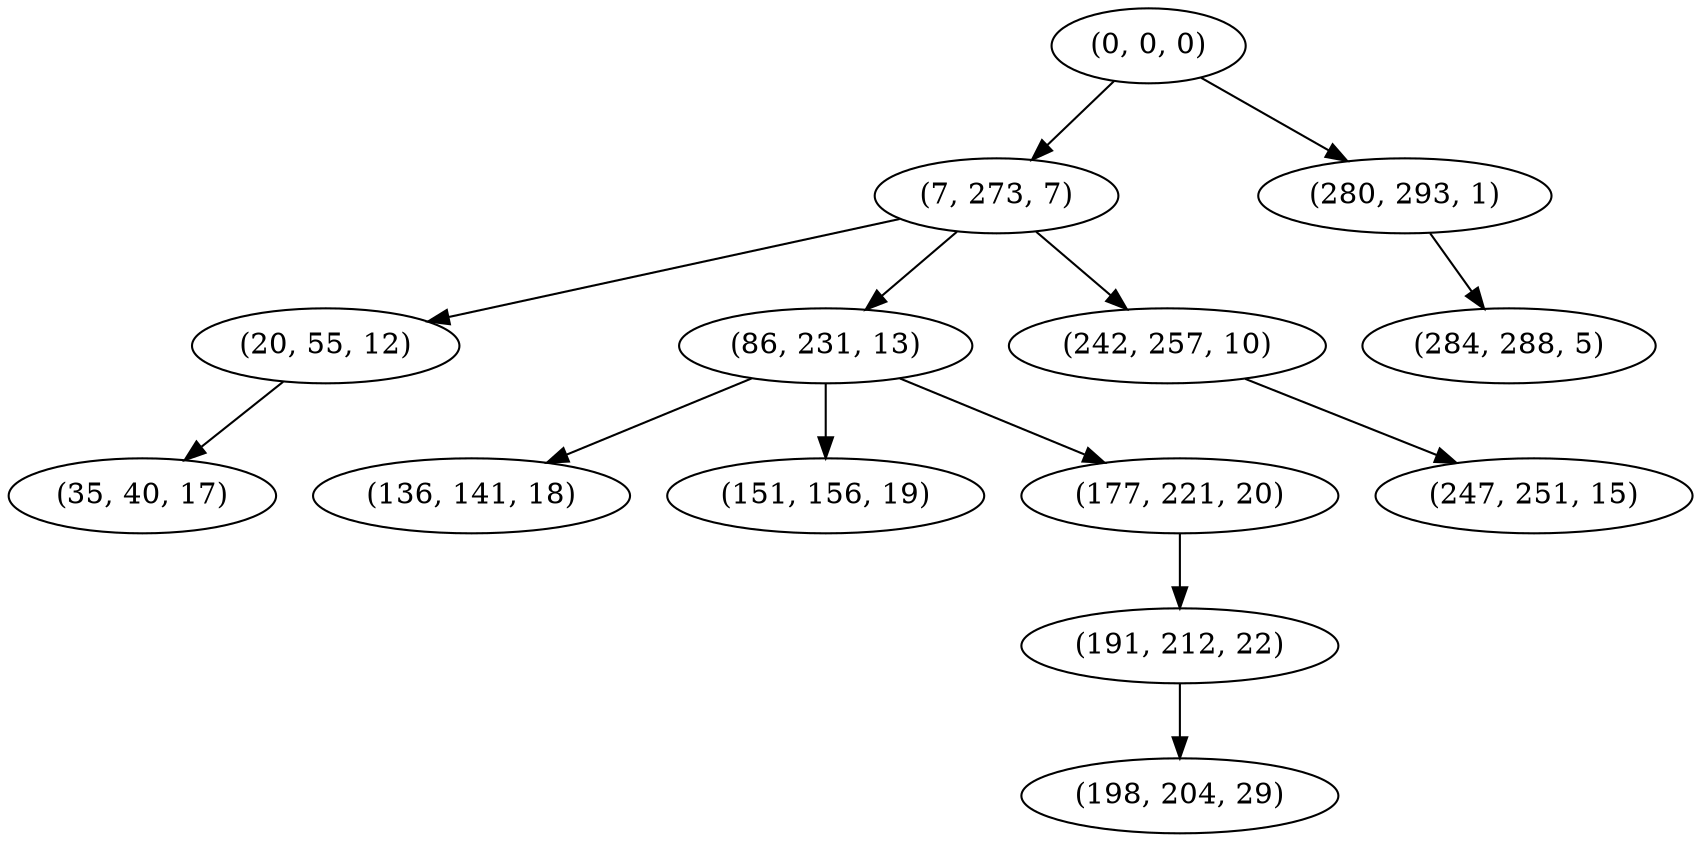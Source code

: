 digraph tree {
    "(0, 0, 0)";
    "(7, 273, 7)";
    "(20, 55, 12)";
    "(35, 40, 17)";
    "(86, 231, 13)";
    "(136, 141, 18)";
    "(151, 156, 19)";
    "(177, 221, 20)";
    "(191, 212, 22)";
    "(198, 204, 29)";
    "(242, 257, 10)";
    "(247, 251, 15)";
    "(280, 293, 1)";
    "(284, 288, 5)";
    "(0, 0, 0)" -> "(7, 273, 7)";
    "(0, 0, 0)" -> "(280, 293, 1)";
    "(7, 273, 7)" -> "(20, 55, 12)";
    "(7, 273, 7)" -> "(86, 231, 13)";
    "(7, 273, 7)" -> "(242, 257, 10)";
    "(20, 55, 12)" -> "(35, 40, 17)";
    "(86, 231, 13)" -> "(136, 141, 18)";
    "(86, 231, 13)" -> "(151, 156, 19)";
    "(86, 231, 13)" -> "(177, 221, 20)";
    "(177, 221, 20)" -> "(191, 212, 22)";
    "(191, 212, 22)" -> "(198, 204, 29)";
    "(242, 257, 10)" -> "(247, 251, 15)";
    "(280, 293, 1)" -> "(284, 288, 5)";
}
